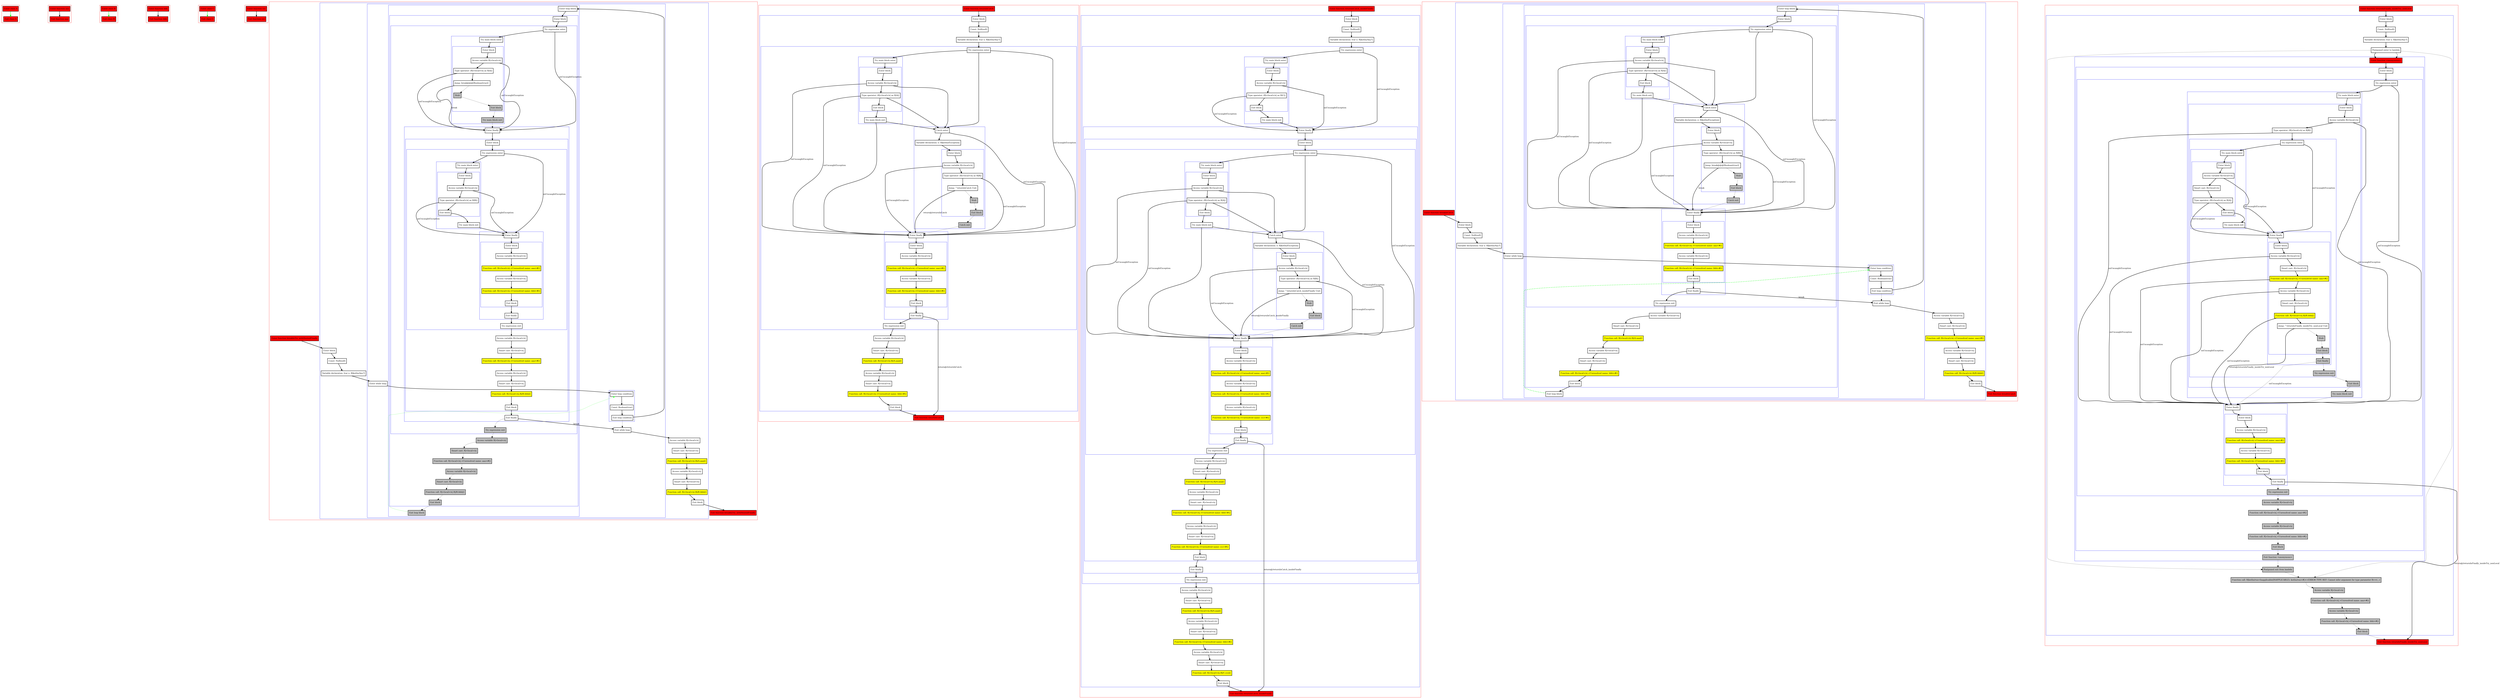 digraph castInTryWithJump_fir_kt {
    graph [nodesep=3]
    node [shape=box penwidth=2]
    edge [penwidth=2]

    subgraph cluster_0 {
        color=red
        0 [label="Enter class A" style="filled" fillcolor=red];
        1 [label="Exit class A" style="filled" fillcolor=red];
    }
    0 -> {1} [color=green];

    subgraph cluster_1 {
        color=red
        2 [label="Enter function aaa" style="filled" fillcolor=red];
        3 [label="Exit function aaa" style="filled" fillcolor=red];
    }
    2 -> {3};

    subgraph cluster_2 {
        color=red
        4 [label="Enter class B" style="filled" fillcolor=red];
        5 [label="Exit class B" style="filled" fillcolor=red];
    }
    4 -> {5} [color=green];

    subgraph cluster_3 {
        color=red
        6 [label="Enter function bbb" style="filled" fillcolor=red];
        7 [label="Exit function bbb" style="filled" fillcolor=red];
    }
    6 -> {7};

    subgraph cluster_4 {
        color=red
        8 [label="Enter class C" style="filled" fillcolor=red];
        9 [label="Exit class C" style="filled" fillcolor=red];
    }
    8 -> {9} [color=green];

    subgraph cluster_5 {
        color=red
        10 [label="Enter function ccc" style="filled" fillcolor=red];
        11 [label="Exit function ccc" style="filled" fillcolor=red];
    }
    10 -> {11};

    subgraph cluster_6 {
        color=red
        12 [label="Enter function breakInTry_withNestedFinally" style="filled" fillcolor=red];
        subgraph cluster_7 {
            color=blue
            13 [label="Enter block"];
            14 [label="Const: Null(null)"];
            15 [label="Variable declaration: lvar x: R|kotlin/Any?|"];
            subgraph cluster_8 {
                color=blue
                16 [label="Enter while loop"];
                subgraph cluster_9 {
                    color=blue
                    17 [label="Enter loop condition"];
                    18 [label="Const: Boolean(true)"];
                    19 [label="Exit loop condition"];
                }
                subgraph cluster_10 {
                    color=blue
                    20 [label="Enter loop block"];
                    subgraph cluster_11 {
                        color=blue
                        21 [label="Enter block"];
                        subgraph cluster_12 {
                            color=blue
                            22 [label="Try expression enter"];
                            subgraph cluster_13 {
                                color=blue
                                23 [label="Try main block enter"];
                                subgraph cluster_14 {
                                    color=blue
                                    24 [label="Enter block"];
                                    25 [label="Access variable R|<local>/x|"];
                                    26 [label="Type operator: (R|<local>/x| as R|A|)"];
                                    27 [label="Jump: break@@@[Boolean(true)] "];
                                    28 [label="Stub" style="filled" fillcolor=gray];
                                    29 [label="Exit block" style="filled" fillcolor=gray];
                                }
                                30 [label="Try main block exit" style="filled" fillcolor=gray];
                            }
                            subgraph cluster_15 {
                                color=blue
                                31 [label="Enter finally"];
                                subgraph cluster_16 {
                                    color=blue
                                    32 [label="Enter block"];
                                    subgraph cluster_17 {
                                        color=blue
                                        33 [label="Try expression enter"];
                                        subgraph cluster_18 {
                                            color=blue
                                            34 [label="Try main block enter"];
                                            subgraph cluster_19 {
                                                color=blue
                                                35 [label="Enter block"];
                                                36 [label="Access variable R|<local>/x|"];
                                                37 [label="Type operator: (R|<local>/x| as R|B|)"];
                                                38 [label="Exit block"];
                                            }
                                            39 [label="Try main block exit"];
                                        }
                                        subgraph cluster_20 {
                                            color=blue
                                            40 [label="Enter finally"];
                                            subgraph cluster_21 {
                                                color=blue
                                                41 [label="Enter block"];
                                                42 [label="Access variable R|<local>/x|"];
                                                43 [label="Function call: R|<local>/x|.<Unresolved name: aaa>#()" style="filled" fillcolor=yellow];
                                                44 [label="Access variable R|<local>/x|"];
                                                45 [label="Function call: R|<local>/x|.<Unresolved name: bbb>#()" style="filled" fillcolor=yellow];
                                                46 [label="Exit block"];
                                            }
                                            47 [label="Exit finally"];
                                        }
                                        48 [label="Try expression exit"];
                                    }
                                    49 [label="Access variable R|<local>/x|"];
                                    50 [label="Smart cast: R|<local>/x|"];
                                    51 [label="Function call: R|<local>/x|.<Unresolved name: aaa>#()" style="filled" fillcolor=yellow];
                                    52 [label="Access variable R|<local>/x|"];
                                    53 [label="Smart cast: R|<local>/x|"];
                                    54 [label="Function call: R|<local>/x|.R|/B.bbb|()" style="filled" fillcolor=yellow];
                                    55 [label="Exit block"];
                                }
                                56 [label="Exit finally"];
                            }
                            57 [label="Try expression exit" style="filled" fillcolor=gray];
                        }
                        58 [label="Access variable R|<local>/x|" style="filled" fillcolor=gray];
                        59 [label="Smart cast: R|<local>/x|" style="filled" fillcolor=gray];
                        60 [label="Function call: R|<local>/x|.<Unresolved name: aaa>#()" style="filled" fillcolor=gray];
                        61 [label="Access variable R|<local>/x|" style="filled" fillcolor=gray];
                        62 [label="Smart cast: R|<local>/x|" style="filled" fillcolor=gray];
                        63 [label="Function call: R|<local>/x|.R|/B.bbb|()" style="filled" fillcolor=gray];
                        64 [label="Exit block" style="filled" fillcolor=gray];
                    }
                    65 [label="Exit loop block" style="filled" fillcolor=gray];
                }
                66 [label="Exit while loop"];
            }
            67 [label="Access variable R|<local>/x|"];
            68 [label="Smart cast: R|<local>/x|"];
            69 [label="Function call: R|<local>/x|.R|/A.aaa|()" style="filled" fillcolor=yellow];
            70 [label="Access variable R|<local>/x|"];
            71 [label="Smart cast: R|<local>/x|"];
            72 [label="Function call: R|<local>/x|.R|/B.bbb|()" style="filled" fillcolor=yellow];
            73 [label="Exit block"];
        }
        74 [label="Exit function breakInTry_withNestedFinally" style="filled" fillcolor=red];
    }
    12 -> {13};
    13 -> {14};
    14 -> {15};
    15 -> {16};
    16 -> {17};
    17 -> {18};
    18 -> {19};
    19 -> {20};
    19 -> {66} [style=dotted];
    20 -> {21};
    21 -> {22};
    22 -> {23};
    22 -> {31} [label="onUncaughtException"];
    23 -> {24};
    24 -> {25};
    25 -> {26};
    25 -> {31} [label="onUncaughtException"];
    26 -> {27};
    26 -> {31} [label="onUncaughtException"];
    27 -> {31} [label="break"];
    27 -> {28} [style=dotted];
    28 -> {29} [style=dotted];
    29 -> {30} [style=dotted];
    30 -> {31} [style=dotted];
    31 -> {32};
    32 -> {33};
    33 -> {34};
    33 -> {40} [label="onUncaughtException"];
    34 -> {35};
    35 -> {36};
    36 -> {37};
    36 -> {40} [label="onUncaughtException"];
    37 -> {38};
    37 -> {40} [label="onUncaughtException"];
    38 -> {39};
    39 -> {40};
    40 -> {41};
    41 -> {42};
    42 -> {43};
    43 -> {44};
    44 -> {45};
    45 -> {46};
    46 -> {47};
    47 -> {48};
    48 -> {49};
    49 -> {50};
    50 -> {51};
    51 -> {52};
    52 -> {53};
    53 -> {54};
    54 -> {55};
    55 -> {56};
    56 -> {66} [label="break"];
    56 -> {57} [style=dotted];
    57 -> {58} [style=dotted];
    58 -> {59} [style=dotted];
    59 -> {60} [style=dotted];
    60 -> {61} [style=dotted];
    61 -> {62} [style=dotted];
    62 -> {63} [style=dotted];
    63 -> {64} [style=dotted];
    64 -> {65} [style=dotted];
    65 -> {17} [color=green style=dotted];
    66 -> {67};
    67 -> {68};
    68 -> {69};
    69 -> {70};
    70 -> {71};
    71 -> {72};
    72 -> {73};
    73 -> {74};

    subgraph cluster_22 {
        color=red
        75 [label="Enter function returnInCatch" style="filled" fillcolor=red];
        subgraph cluster_23 {
            color=blue
            76 [label="Enter block"];
            77 [label="Const: Null(null)"];
            78 [label="Variable declaration: lvar x: R|kotlin/Any?|"];
            subgraph cluster_24 {
                color=blue
                79 [label="Try expression enter"];
                subgraph cluster_25 {
                    color=blue
                    80 [label="Try main block enter"];
                    subgraph cluster_26 {
                        color=blue
                        81 [label="Enter block"];
                        82 [label="Access variable R|<local>/x|"];
                        83 [label="Type operator: (R|<local>/x| as R|A|)"];
                        84 [label="Exit block"];
                    }
                    85 [label="Try main block exit"];
                }
                subgraph cluster_27 {
                    color=blue
                    86 [label="Catch enter"];
                    87 [label="Variable declaration: e: R|kotlin/Exception|"];
                    subgraph cluster_28 {
                        color=blue
                        88 [label="Enter block"];
                        89 [label="Access variable R|<local>/x|"];
                        90 [label="Type operator: (R|<local>/x| as R|B|)"];
                        91 [label="Jump: ^returnInCatch Unit"];
                        92 [label="Stub" style="filled" fillcolor=gray];
                        93 [label="Exit block" style="filled" fillcolor=gray];
                    }
                    94 [label="Catch exit" style="filled" fillcolor=gray];
                }
                subgraph cluster_29 {
                    color=blue
                    95 [label="Enter finally"];
                    subgraph cluster_30 {
                        color=blue
                        96 [label="Enter block"];
                        97 [label="Access variable R|<local>/x|"];
                        98 [label="Function call: R|<local>/x|.<Unresolved name: aaa>#()" style="filled" fillcolor=yellow];
                        99 [label="Access variable R|<local>/x|"];
                        100 [label="Function call: R|<local>/x|.<Unresolved name: bbb>#()" style="filled" fillcolor=yellow];
                        101 [label="Exit block"];
                    }
                    102 [label="Exit finally"];
                }
                103 [label="Try expression exit"];
            }
            104 [label="Access variable R|<local>/x|"];
            105 [label="Smart cast: R|<local>/x|"];
            106 [label="Function call: R|<local>/x|.R|/A.aaa|()" style="filled" fillcolor=yellow];
            107 [label="Access variable R|<local>/x|"];
            108 [label="Smart cast: R|<local>/x|"];
            109 [label="Function call: R|<local>/x|.<Unresolved name: bbb>#()" style="filled" fillcolor=yellow];
            110 [label="Exit block"];
        }
        111 [label="Exit function returnInCatch" style="filled" fillcolor=red];
    }
    75 -> {76};
    76 -> {77};
    77 -> {78};
    78 -> {79};
    79 -> {80 86};
    79 -> {95} [label="onUncaughtException"];
    80 -> {81};
    81 -> {82};
    82 -> {83 86};
    82 -> {95} [label="onUncaughtException"];
    83 -> {84 86};
    83 -> {95} [label="onUncaughtException"];
    84 -> {85};
    85 -> {86 95};
    86 -> {87};
    86 -> {95} [label="onUncaughtException"];
    87 -> {88};
    88 -> {89};
    89 -> {90};
    89 -> {95} [label="onUncaughtException"];
    90 -> {91};
    90 -> {95} [label="onUncaughtException"];
    91 -> {95} [label="return@/returnInCatch"];
    91 -> {92} [style=dotted];
    92 -> {93} [style=dotted];
    93 -> {94} [style=dotted];
    94 -> {95} [style=dotted];
    95 -> {96};
    96 -> {97};
    97 -> {98};
    98 -> {99};
    99 -> {100};
    100 -> {101};
    101 -> {102};
    102 -> {103};
    102 -> {111} [label="return@/returnInCatch"];
    103 -> {104};
    104 -> {105};
    105 -> {106};
    106 -> {107};
    107 -> {108};
    108 -> {109};
    109 -> {110};
    110 -> {111};

    subgraph cluster_31 {
        color=red
        112 [label="Enter function returnInCatch_insideFinally" style="filled" fillcolor=red];
        subgraph cluster_32 {
            color=blue
            113 [label="Enter block"];
            114 [label="Const: Null(null)"];
            115 [label="Variable declaration: lvar x: R|kotlin/Any?|"];
            subgraph cluster_33 {
                color=blue
                116 [label="Try expression enter"];
                subgraph cluster_34 {
                    color=blue
                    117 [label="Try main block enter"];
                    subgraph cluster_35 {
                        color=blue
                        118 [label="Enter block"];
                        119 [label="Access variable R|<local>/x|"];
                        120 [label="Type operator: (R|<local>/x| as R|C|)"];
                        121 [label="Exit block"];
                    }
                    122 [label="Try main block exit"];
                }
                subgraph cluster_36 {
                    color=blue
                    123 [label="Enter finally"];
                    subgraph cluster_37 {
                        color=blue
                        124 [label="Enter block"];
                        subgraph cluster_38 {
                            color=blue
                            125 [label="Try expression enter"];
                            subgraph cluster_39 {
                                color=blue
                                126 [label="Try main block enter"];
                                subgraph cluster_40 {
                                    color=blue
                                    127 [label="Enter block"];
                                    128 [label="Access variable R|<local>/x|"];
                                    129 [label="Type operator: (R|<local>/x| as R|A|)"];
                                    130 [label="Exit block"];
                                }
                                131 [label="Try main block exit"];
                            }
                            subgraph cluster_41 {
                                color=blue
                                132 [label="Catch enter"];
                                133 [label="Variable declaration: e: R|kotlin/Exception|"];
                                subgraph cluster_42 {
                                    color=blue
                                    134 [label="Enter block"];
                                    135 [label="Access variable R|<local>/x|"];
                                    136 [label="Type operator: (R|<local>/x| as R|B|)"];
                                    137 [label="Jump: ^returnInCatch_insideFinally Unit"];
                                    138 [label="Stub" style="filled" fillcolor=gray];
                                    139 [label="Exit block" style="filled" fillcolor=gray];
                                }
                                140 [label="Catch exit" style="filled" fillcolor=gray];
                            }
                            subgraph cluster_43 {
                                color=blue
                                141 [label="Enter finally"];
                                subgraph cluster_44 {
                                    color=blue
                                    142 [label="Enter block"];
                                    143 [label="Access variable R|<local>/x|"];
                                    144 [label="Function call: R|<local>/x|.<Unresolved name: aaa>#()" style="filled" fillcolor=yellow];
                                    145 [label="Access variable R|<local>/x|"];
                                    146 [label="Function call: R|<local>/x|.<Unresolved name: bbb>#()" style="filled" fillcolor=yellow];
                                    147 [label="Access variable R|<local>/x|"];
                                    148 [label="Function call: R|<local>/x|.<Unresolved name: ccc>#()" style="filled" fillcolor=yellow];
                                    149 [label="Exit block"];
                                }
                                150 [label="Exit finally"];
                            }
                            151 [label="Try expression exit"];
                        }
                        152 [label="Access variable R|<local>/x|"];
                        153 [label="Smart cast: R|<local>/x|"];
                        154 [label="Function call: R|<local>/x|.R|/A.aaa|()" style="filled" fillcolor=yellow];
                        155 [label="Access variable R|<local>/x|"];
                        156 [label="Smart cast: R|<local>/x|"];
                        157 [label="Function call: R|<local>/x|.<Unresolved name: bbb>#()" style="filled" fillcolor=yellow];
                        158 [label="Access variable R|<local>/x|"];
                        159 [label="Smart cast: R|<local>/x|"];
                        160 [label="Function call: R|<local>/x|.<Unresolved name: ccc>#()" style="filled" fillcolor=yellow];
                        161 [label="Exit block"];
                    }
                    162 [label="Exit finally"];
                }
                163 [label="Try expression exit"];
            }
            164 [label="Access variable R|<local>/x|"];
            165 [label="Smart cast: R|<local>/x|"];
            166 [label="Function call: R|<local>/x|.R|/A.aaa|()" style="filled" fillcolor=yellow];
            167 [label="Access variable R|<local>/x|"];
            168 [label="Smart cast: R|<local>/x|"];
            169 [label="Function call: R|<local>/x|.<Unresolved name: bbb>#()" style="filled" fillcolor=yellow];
            170 [label="Access variable R|<local>/x|"];
            171 [label="Smart cast: R|<local>/x|"];
            172 [label="Function call: R|<local>/x|.R|/C.ccc|()" style="filled" fillcolor=yellow];
            173 [label="Exit block"];
        }
        174 [label="Exit function returnInCatch_insideFinally" style="filled" fillcolor=red];
    }
    112 -> {113};
    113 -> {114};
    114 -> {115};
    115 -> {116};
    116 -> {117};
    116 -> {123} [label="onUncaughtException"];
    117 -> {118};
    118 -> {119};
    119 -> {120};
    119 -> {123} [label="onUncaughtException"];
    120 -> {121};
    120 -> {123} [label="onUncaughtException"];
    121 -> {122};
    122 -> {123};
    123 -> {124};
    124 -> {125};
    125 -> {126 132};
    125 -> {141} [label="onUncaughtException"];
    126 -> {127};
    127 -> {128};
    128 -> {129 132};
    128 -> {141} [label="onUncaughtException"];
    129 -> {130 132};
    129 -> {141} [label="onUncaughtException"];
    130 -> {131};
    131 -> {132 141};
    132 -> {133};
    132 -> {141} [label="onUncaughtException"];
    133 -> {134};
    134 -> {135};
    135 -> {136};
    135 -> {141} [label="onUncaughtException"];
    136 -> {137};
    136 -> {141} [label="onUncaughtException"];
    137 -> {141} [label="return@/returnInCatch_insideFinally"];
    137 -> {138} [style=dotted];
    138 -> {139} [style=dotted];
    139 -> {140} [style=dotted];
    140 -> {141} [style=dotted];
    141 -> {142};
    142 -> {143};
    143 -> {144};
    144 -> {145};
    145 -> {146};
    146 -> {147};
    147 -> {148};
    148 -> {149};
    149 -> {150};
    150 -> {151};
    150 -> {174} [label="return@/returnInCatch_insideFinally"];
    151 -> {152};
    152 -> {153};
    153 -> {154};
    154 -> {155};
    155 -> {156};
    156 -> {157};
    157 -> {158};
    158 -> {159};
    159 -> {160};
    160 -> {161};
    161 -> {162};
    162 -> {163};
    163 -> {164};
    164 -> {165};
    165 -> {166};
    166 -> {167};
    167 -> {168};
    168 -> {169};
    169 -> {170};
    170 -> {171};
    171 -> {172};
    172 -> {173};
    173 -> {174};

    subgraph cluster_45 {
        color=red
        175 [label="Enter function breakInCatch" style="filled" fillcolor=red];
        subgraph cluster_46 {
            color=blue
            176 [label="Enter block"];
            177 [label="Const: Null(null)"];
            178 [label="Variable declaration: lvar x: R|kotlin/Any?|"];
            subgraph cluster_47 {
                color=blue
                179 [label="Enter while loop"];
                subgraph cluster_48 {
                    color=blue
                    180 [label="Enter loop condition"];
                    181 [label="Const: Boolean(true)"];
                    182 [label="Exit loop condition"];
                }
                subgraph cluster_49 {
                    color=blue
                    183 [label="Enter loop block"];
                    subgraph cluster_50 {
                        color=blue
                        184 [label="Enter block"];
                        subgraph cluster_51 {
                            color=blue
                            185 [label="Try expression enter"];
                            subgraph cluster_52 {
                                color=blue
                                186 [label="Try main block enter"];
                                subgraph cluster_53 {
                                    color=blue
                                    187 [label="Enter block"];
                                    188 [label="Access variable R|<local>/x|"];
                                    189 [label="Type operator: (R|<local>/x| as R|A|)"];
                                    190 [label="Exit block"];
                                }
                                191 [label="Try main block exit"];
                            }
                            subgraph cluster_54 {
                                color=blue
                                192 [label="Catch enter"];
                                193 [label="Variable declaration: e: R|kotlin/Exception|"];
                                subgraph cluster_55 {
                                    color=blue
                                    194 [label="Enter block"];
                                    195 [label="Access variable R|<local>/x|"];
                                    196 [label="Type operator: (R|<local>/x| as R|B|)"];
                                    197 [label="Jump: break@@@[Boolean(true)] "];
                                    198 [label="Stub" style="filled" fillcolor=gray];
                                    199 [label="Exit block" style="filled" fillcolor=gray];
                                }
                                200 [label="Catch exit" style="filled" fillcolor=gray];
                            }
                            subgraph cluster_56 {
                                color=blue
                                201 [label="Enter finally"];
                                subgraph cluster_57 {
                                    color=blue
                                    202 [label="Enter block"];
                                    203 [label="Access variable R|<local>/x|"];
                                    204 [label="Function call: R|<local>/x|.<Unresolved name: aaa>#()" style="filled" fillcolor=yellow];
                                    205 [label="Access variable R|<local>/x|"];
                                    206 [label="Function call: R|<local>/x|.<Unresolved name: bbb>#()" style="filled" fillcolor=yellow];
                                    207 [label="Exit block"];
                                }
                                208 [label="Exit finally"];
                            }
                            209 [label="Try expression exit"];
                        }
                        210 [label="Access variable R|<local>/x|"];
                        211 [label="Smart cast: R|<local>/x|"];
                        212 [label="Function call: R|<local>/x|.R|/A.aaa|()" style="filled" fillcolor=yellow];
                        213 [label="Access variable R|<local>/x|"];
                        214 [label="Smart cast: R|<local>/x|"];
                        215 [label="Function call: R|<local>/x|.<Unresolved name: bbb>#()" style="filled" fillcolor=yellow];
                        216 [label="Exit block"];
                    }
                    217 [label="Exit loop block"];
                }
                218 [label="Exit while loop"];
            }
            219 [label="Access variable R|<local>/x|"];
            220 [label="Smart cast: R|<local>/x|"];
            221 [label="Function call: R|<local>/x|.<Unresolved name: aaa>#()" style="filled" fillcolor=yellow];
            222 [label="Access variable R|<local>/x|"];
            223 [label="Smart cast: R|<local>/x|"];
            224 [label="Function call: R|<local>/x|.R|/B.bbb|()" style="filled" fillcolor=yellow];
            225 [label="Exit block"];
        }
        226 [label="Exit function breakInCatch" style="filled" fillcolor=red];
    }
    175 -> {176};
    176 -> {177};
    177 -> {178};
    178 -> {179};
    179 -> {180};
    180 -> {181};
    181 -> {182};
    182 -> {183};
    182 -> {218} [style=dotted];
    183 -> {184};
    184 -> {185};
    185 -> {186 192};
    185 -> {201} [label="onUncaughtException"];
    186 -> {187};
    187 -> {188};
    188 -> {189 192};
    188 -> {201} [label="onUncaughtException"];
    189 -> {190 192};
    189 -> {201} [label="onUncaughtException"];
    190 -> {191};
    191 -> {192 201};
    192 -> {193};
    192 -> {201} [label="onUncaughtException"];
    193 -> {194};
    194 -> {195};
    195 -> {196};
    195 -> {201} [label="onUncaughtException"];
    196 -> {197};
    196 -> {201} [label="onUncaughtException"];
    197 -> {201} [label="break"];
    197 -> {198} [style=dotted];
    198 -> {199} [style=dotted];
    199 -> {200} [style=dotted];
    200 -> {201} [style=dotted];
    201 -> {202};
    202 -> {203};
    203 -> {204};
    204 -> {205};
    205 -> {206};
    206 -> {207};
    207 -> {208};
    208 -> {209};
    208 -> {218} [label="break"];
    209 -> {210};
    210 -> {211};
    211 -> {212};
    212 -> {213};
    213 -> {214};
    214 -> {215};
    215 -> {216};
    216 -> {217};
    217 -> {180} [color=green style=dashed];
    218 -> {219};
    219 -> {220};
    220 -> {221};
    221 -> {222};
    222 -> {223};
    223 -> {224};
    224 -> {225};
    225 -> {226};

    subgraph cluster_58 {
        color=red
        227 [label="Enter function returnInFinally_insideTry_nonLocal" style="filled" fillcolor=red];
        subgraph cluster_59 {
            color=blue
            228 [label="Enter block"];
            229 [label="Const: Null(null)"];
            230 [label="Variable declaration: lvar x: R|kotlin/Any?|"];
            231 [label="Postponed enter to lambda"];
            subgraph cluster_60 {
                color=blue
                232 [label="Enter function <anonymous>" style="filled" fillcolor=red];
                subgraph cluster_61 {
                    color=blue
                    233 [label="Enter block"];
                    subgraph cluster_62 {
                        color=blue
                        234 [label="Try expression enter"];
                        subgraph cluster_63 {
                            color=blue
                            235 [label="Try main block enter"];
                            subgraph cluster_64 {
                                color=blue
                                236 [label="Enter block"];
                                237 [label="Access variable R|<local>/x|"];
                                238 [label="Type operator: (R|<local>/x| as R|B|)"];
                                subgraph cluster_65 {
                                    color=blue
                                    239 [label="Try expression enter"];
                                    subgraph cluster_66 {
                                        color=blue
                                        240 [label="Try main block enter"];
                                        subgraph cluster_67 {
                                            color=blue
                                            241 [label="Enter block"];
                                            242 [label="Access variable R|<local>/x|"];
                                            243 [label="Smart cast: R|<local>/x|"];
                                            244 [label="Type operator: (R|<local>/x| as R|A|)"];
                                            245 [label="Exit block"];
                                        }
                                        246 [label="Try main block exit"];
                                    }
                                    subgraph cluster_68 {
                                        color=blue
                                        247 [label="Enter finally"];
                                        subgraph cluster_69 {
                                            color=blue
                                            248 [label="Enter block"];
                                            249 [label="Access variable R|<local>/x|"];
                                            250 [label="Smart cast: R|<local>/x|"];
                                            251 [label="Function call: R|<local>/x|.<Unresolved name: aaa>#()" style="filled" fillcolor=yellow];
                                            252 [label="Access variable R|<local>/x|"];
                                            253 [label="Smart cast: R|<local>/x|"];
                                            254 [label="Function call: R|<local>/x|.R|/B.bbb|()" style="filled" fillcolor=yellow];
                                            255 [label="Jump: ^returnInFinally_insideTry_nonLocal Unit"];
                                            256 [label="Stub" style="filled" fillcolor=gray];
                                            257 [label="Exit block" style="filled" fillcolor=gray];
                                        }
                                        258 [label="Exit finally" style="filled" fillcolor=gray];
                                    }
                                    259 [label="Try expression exit" style="filled" fillcolor=gray];
                                }
                                260 [label="Exit block" style="filled" fillcolor=gray];
                            }
                            261 [label="Try main block exit" style="filled" fillcolor=gray];
                        }
                        subgraph cluster_70 {
                            color=blue
                            262 [label="Enter finally"];
                            subgraph cluster_71 {
                                color=blue
                                263 [label="Enter block"];
                                264 [label="Access variable R|<local>/x|"];
                                265 [label="Function call: R|<local>/x|.<Unresolved name: aaa>#()" style="filled" fillcolor=yellow];
                                266 [label="Access variable R|<local>/x|"];
                                267 [label="Function call: R|<local>/x|.<Unresolved name: bbb>#()" style="filled" fillcolor=yellow];
                                268 [label="Exit block"];
                            }
                            269 [label="Exit finally"];
                        }
                        270 [label="Try expression exit" style="filled" fillcolor=gray];
                    }
                    271 [label="Access variable R|<local>/x|" style="filled" fillcolor=gray];
                    272 [label="Function call: R|<local>/x|.<Unresolved name: aaa>#()" style="filled" fillcolor=gray];
                    273 [label="Access variable R|<local>/x|" style="filled" fillcolor=gray];
                    274 [label="Function call: R|<local>/x|.<Unresolved name: bbb>#()" style="filled" fillcolor=gray];
                    275 [label="Exit block" style="filled" fillcolor=gray];
                }
                276 [label="Exit function <anonymous>" style="filled" fillcolor=gray];
            }
            277 [label="Postponed exit from lambda" style="filled" fillcolor=gray];
            278 [label="Function call: R|kotlin/run<Inapplicable(INAPPLICABLE): kotlin/run>#|<<ERROR TYPE REF: Cannot infer argument for type parameter R>>(...)" style="filled" fillcolor=gray];
            279 [label="Access variable R|<local>/x|" style="filled" fillcolor=gray];
            280 [label="Function call: R|<local>/x|.<Unresolved name: aaa>#()" style="filled" fillcolor=gray];
            281 [label="Access variable R|<local>/x|" style="filled" fillcolor=gray];
            282 [label="Function call: R|<local>/x|.<Unresolved name: bbb>#()" style="filled" fillcolor=gray];
            283 [label="Exit block" style="filled" fillcolor=gray];
        }
        284 [label="Exit function returnInFinally_insideTry_nonLocal" style="filled" fillcolor=red];
    }
    227 -> {228};
    228 -> {229};
    229 -> {230};
    230 -> {231};
    231 -> {232};
    231 -> {277 278} [style=dotted];
    231 -> {232} [style=dashed];
    232 -> {233};
    233 -> {234};
    234 -> {235};
    234 -> {262} [label="onUncaughtException"];
    235 -> {236};
    236 -> {237};
    237 -> {238};
    237 -> {262} [label="onUncaughtException"];
    238 -> {239};
    238 -> {262} [label="onUncaughtException"];
    239 -> {240};
    239 -> {247} [label="onUncaughtException"];
    240 -> {241};
    241 -> {242};
    242 -> {243};
    242 -> {247} [label="onUncaughtException"];
    243 -> {244};
    244 -> {245};
    244 -> {247} [label="onUncaughtException"];
    245 -> {246};
    246 -> {247};
    247 -> {248};
    248 -> {249};
    249 -> {250};
    249 -> {262} [label="onUncaughtException"];
    250 -> {251};
    251 -> {252};
    251 -> {262} [label="onUncaughtException"];
    252 -> {253};
    252 -> {262} [label="onUncaughtException"];
    253 -> {254};
    254 -> {255};
    254 -> {262} [label="onUncaughtException"];
    255 -> {262} [label="return@/returnInFinally_insideTry_nonLocal"];
    255 -> {256} [style=dotted];
    256 -> {257} [style=dotted];
    257 -> {258} [style=dotted];
    258 -> {262} [style=dotted label="onUncaughtException"];
    258 -> {259} [style=dotted];
    259 -> {260} [style=dotted];
    260 -> {261} [style=dotted];
    261 -> {262} [style=dotted];
    262 -> {263};
    263 -> {264};
    264 -> {265};
    265 -> {266};
    266 -> {267};
    267 -> {268};
    268 -> {269};
    269 -> {284} [label="return@/returnInFinally_insideTry_nonLocal"];
    269 -> {270} [style=dotted];
    270 -> {271} [style=dotted];
    271 -> {272} [style=dotted];
    272 -> {273} [style=dotted];
    273 -> {274} [style=dotted];
    274 -> {275} [style=dotted];
    275 -> {276} [style=dotted];
    276 -> {277} [style=dotted];
    277 -> {278} [style=dotted];
    278 -> {279} [style=dotted];
    279 -> {280} [style=dotted];
    280 -> {281} [style=dotted];
    281 -> {282} [style=dotted];
    282 -> {283} [style=dotted];
    283 -> {284} [style=dotted];

}
